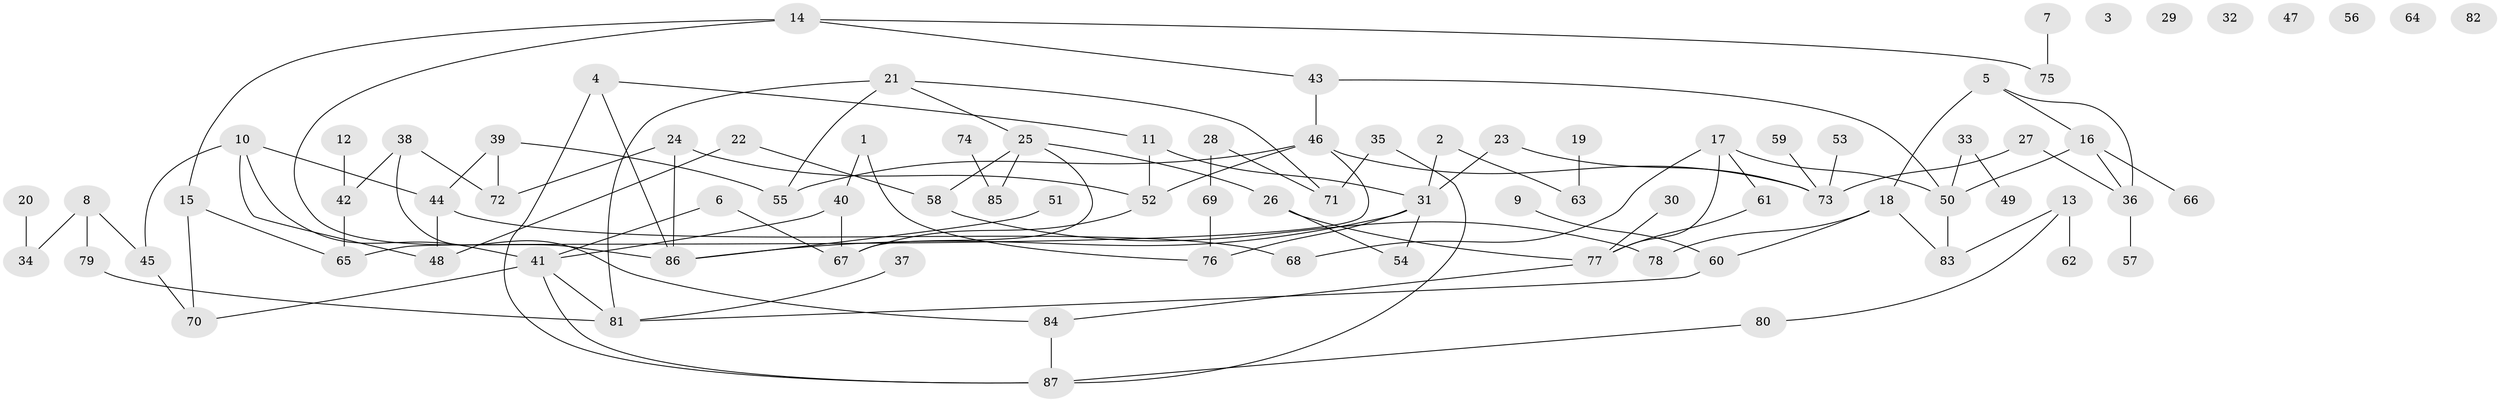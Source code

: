 // Generated by graph-tools (version 1.1) at 2025/39/03/09/25 04:39:13]
// undirected, 87 vertices, 111 edges
graph export_dot {
graph [start="1"]
  node [color=gray90,style=filled];
  1;
  2;
  3;
  4;
  5;
  6;
  7;
  8;
  9;
  10;
  11;
  12;
  13;
  14;
  15;
  16;
  17;
  18;
  19;
  20;
  21;
  22;
  23;
  24;
  25;
  26;
  27;
  28;
  29;
  30;
  31;
  32;
  33;
  34;
  35;
  36;
  37;
  38;
  39;
  40;
  41;
  42;
  43;
  44;
  45;
  46;
  47;
  48;
  49;
  50;
  51;
  52;
  53;
  54;
  55;
  56;
  57;
  58;
  59;
  60;
  61;
  62;
  63;
  64;
  65;
  66;
  67;
  68;
  69;
  70;
  71;
  72;
  73;
  74;
  75;
  76;
  77;
  78;
  79;
  80;
  81;
  82;
  83;
  84;
  85;
  86;
  87;
  1 -- 40;
  1 -- 76;
  2 -- 31;
  2 -- 63;
  4 -- 11;
  4 -- 86;
  4 -- 87;
  5 -- 16;
  5 -- 18;
  5 -- 36;
  6 -- 41;
  6 -- 67;
  7 -- 75;
  8 -- 34;
  8 -- 45;
  8 -- 79;
  9 -- 60;
  10 -- 41;
  10 -- 44;
  10 -- 45;
  10 -- 48;
  11 -- 31;
  11 -- 52;
  12 -- 42;
  13 -- 62;
  13 -- 80;
  13 -- 83;
  14 -- 15;
  14 -- 43;
  14 -- 75;
  14 -- 86;
  15 -- 65;
  15 -- 70;
  16 -- 36;
  16 -- 50;
  16 -- 66;
  17 -- 50;
  17 -- 61;
  17 -- 68;
  17 -- 77;
  18 -- 60;
  18 -- 78;
  18 -- 83;
  19 -- 63;
  20 -- 34;
  21 -- 25;
  21 -- 55;
  21 -- 71;
  21 -- 81;
  22 -- 48;
  22 -- 58;
  23 -- 31;
  23 -- 73;
  24 -- 52;
  24 -- 72;
  24 -- 86;
  25 -- 26;
  25 -- 58;
  25 -- 67;
  25 -- 85;
  26 -- 54;
  26 -- 77;
  27 -- 36;
  27 -- 73;
  28 -- 69;
  28 -- 71;
  30 -- 77;
  31 -- 54;
  31 -- 76;
  31 -- 86;
  33 -- 49;
  33 -- 50;
  35 -- 71;
  35 -- 87;
  36 -- 57;
  37 -- 81;
  38 -- 42;
  38 -- 72;
  38 -- 84;
  39 -- 44;
  39 -- 55;
  39 -- 72;
  40 -- 41;
  40 -- 67;
  41 -- 70;
  41 -- 81;
  41 -- 87;
  42 -- 65;
  43 -- 46;
  43 -- 50;
  44 -- 48;
  44 -- 68;
  45 -- 70;
  46 -- 52;
  46 -- 55;
  46 -- 65;
  46 -- 73;
  50 -- 83;
  51 -- 86;
  52 -- 67;
  53 -- 73;
  58 -- 78;
  59 -- 73;
  60 -- 81;
  61 -- 77;
  69 -- 76;
  74 -- 85;
  77 -- 84;
  79 -- 81;
  80 -- 87;
  84 -- 87;
}

